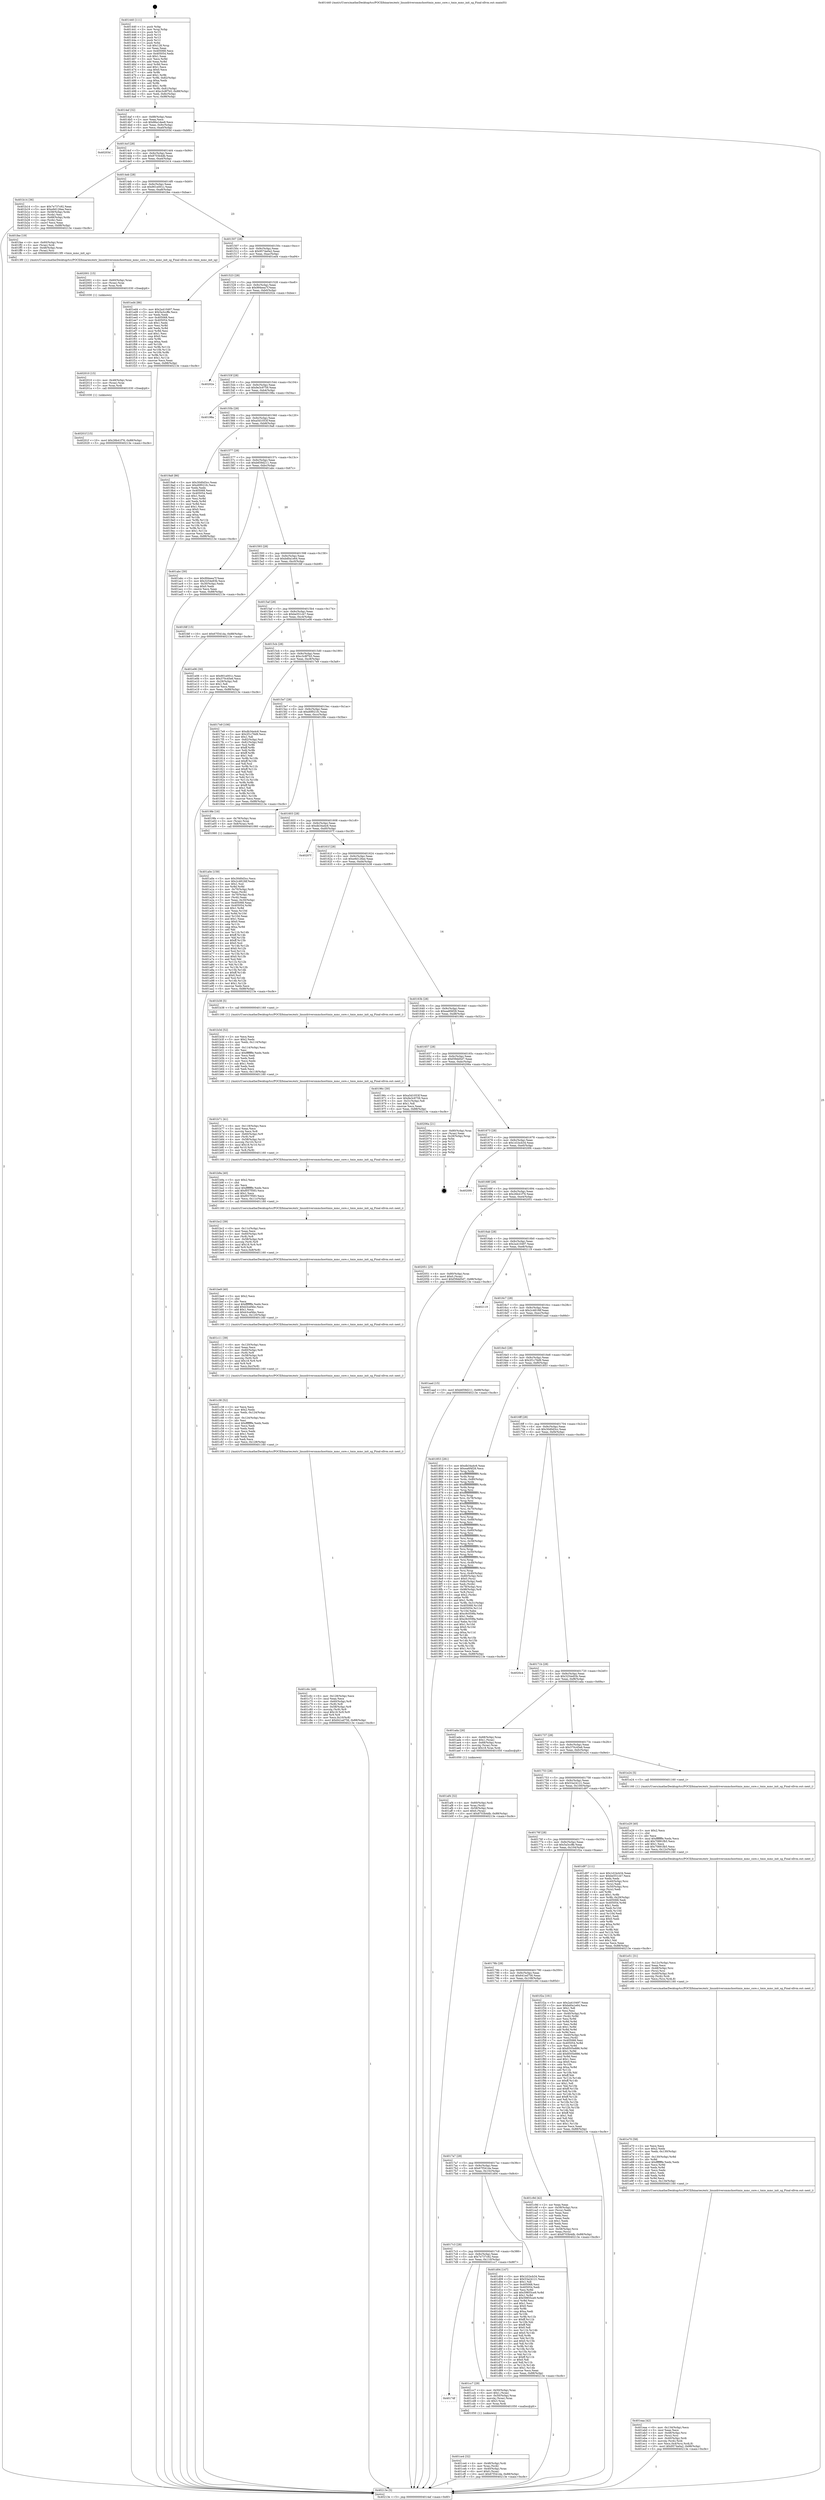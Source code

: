 digraph "0x401440" {
  label = "0x401440 (/mnt/c/Users/mathe/Desktop/tcc/POCII/binaries/extr_linuxdriversmmchosttmio_mmc_core.c_tmio_mmc_init_sg_Final-ollvm.out::main(0))"
  labelloc = "t"
  node[shape=record]

  Entry [label="",width=0.3,height=0.3,shape=circle,fillcolor=black,style=filled]
  "0x4014af" [label="{
     0x4014af [32]\l
     | [instrs]\l
     &nbsp;&nbsp;0x4014af \<+6\>: mov -0x88(%rbp),%eax\l
     &nbsp;&nbsp;0x4014b5 \<+2\>: mov %eax,%ecx\l
     &nbsp;&nbsp;0x4014b7 \<+6\>: sub $0x86a1dee8,%ecx\l
     &nbsp;&nbsp;0x4014bd \<+6\>: mov %eax,-0x9c(%rbp)\l
     &nbsp;&nbsp;0x4014c3 \<+6\>: mov %ecx,-0xa0(%rbp)\l
     &nbsp;&nbsp;0x4014c9 \<+6\>: je 000000000040203d \<main+0xbfd\>\l
  }"]
  "0x40203d" [label="{
     0x40203d\l
  }", style=dashed]
  "0x4014cf" [label="{
     0x4014cf [28]\l
     | [instrs]\l
     &nbsp;&nbsp;0x4014cf \<+5\>: jmp 00000000004014d4 \<main+0x94\>\l
     &nbsp;&nbsp;0x4014d4 \<+6\>: mov -0x9c(%rbp),%eax\l
     &nbsp;&nbsp;0x4014da \<+5\>: sub $0x8703b4db,%eax\l
     &nbsp;&nbsp;0x4014df \<+6\>: mov %eax,-0xa4(%rbp)\l
     &nbsp;&nbsp;0x4014e5 \<+6\>: je 0000000000401b14 \<main+0x6d4\>\l
  }"]
  Exit [label="",width=0.3,height=0.3,shape=circle,fillcolor=black,style=filled,peripheries=2]
  "0x401b14" [label="{
     0x401b14 [36]\l
     | [instrs]\l
     &nbsp;&nbsp;0x401b14 \<+5\>: mov $0x7e737c92,%eax\l
     &nbsp;&nbsp;0x401b19 \<+5\>: mov $0xe9d126ee,%ecx\l
     &nbsp;&nbsp;0x401b1e \<+4\>: mov -0x58(%rbp),%rdx\l
     &nbsp;&nbsp;0x401b22 \<+2\>: mov (%rdx),%esi\l
     &nbsp;&nbsp;0x401b24 \<+4\>: mov -0x68(%rbp),%rdx\l
     &nbsp;&nbsp;0x401b28 \<+2\>: cmp (%rdx),%esi\l
     &nbsp;&nbsp;0x401b2a \<+3\>: cmovl %ecx,%eax\l
     &nbsp;&nbsp;0x401b2d \<+6\>: mov %eax,-0x88(%rbp)\l
     &nbsp;&nbsp;0x401b33 \<+5\>: jmp 000000000040213e \<main+0xcfe\>\l
  }"]
  "0x4014eb" [label="{
     0x4014eb [28]\l
     | [instrs]\l
     &nbsp;&nbsp;0x4014eb \<+5\>: jmp 00000000004014f0 \<main+0xb0\>\l
     &nbsp;&nbsp;0x4014f0 \<+6\>: mov -0x9c(%rbp),%eax\l
     &nbsp;&nbsp;0x4014f6 \<+5\>: sub $0x901e001c,%eax\l
     &nbsp;&nbsp;0x4014fb \<+6\>: mov %eax,-0xa8(%rbp)\l
     &nbsp;&nbsp;0x401501 \<+6\>: je 0000000000401fee \<main+0xbae\>\l
  }"]
  "0x40201f" [label="{
     0x40201f [15]\l
     | [instrs]\l
     &nbsp;&nbsp;0x40201f \<+10\>: movl $0x26b41f76,-0x88(%rbp)\l
     &nbsp;&nbsp;0x402029 \<+5\>: jmp 000000000040213e \<main+0xcfe\>\l
  }"]
  "0x401fee" [label="{
     0x401fee [19]\l
     | [instrs]\l
     &nbsp;&nbsp;0x401fee \<+4\>: mov -0x60(%rbp),%rax\l
     &nbsp;&nbsp;0x401ff2 \<+3\>: mov (%rax),%rdi\l
     &nbsp;&nbsp;0x401ff5 \<+4\>: mov -0x48(%rbp),%rax\l
     &nbsp;&nbsp;0x401ff9 \<+3\>: mov (%rax),%rsi\l
     &nbsp;&nbsp;0x401ffc \<+5\>: call 00000000004013f0 \<tmio_mmc_init_sg\>\l
     | [calls]\l
     &nbsp;&nbsp;0x4013f0 \{1\} (/mnt/c/Users/mathe/Desktop/tcc/POCII/binaries/extr_linuxdriversmmchosttmio_mmc_core.c_tmio_mmc_init_sg_Final-ollvm.out::tmio_mmc_init_sg)\l
  }"]
  "0x401507" [label="{
     0x401507 [28]\l
     | [instrs]\l
     &nbsp;&nbsp;0x401507 \<+5\>: jmp 000000000040150c \<main+0xcc\>\l
     &nbsp;&nbsp;0x40150c \<+6\>: mov -0x9c(%rbp),%eax\l
     &nbsp;&nbsp;0x401512 \<+5\>: sub $0x9574a0a2,%eax\l
     &nbsp;&nbsp;0x401517 \<+6\>: mov %eax,-0xac(%rbp)\l
     &nbsp;&nbsp;0x40151d \<+6\>: je 0000000000401ed4 \<main+0xa94\>\l
  }"]
  "0x402010" [label="{
     0x402010 [15]\l
     | [instrs]\l
     &nbsp;&nbsp;0x402010 \<+4\>: mov -0x48(%rbp),%rax\l
     &nbsp;&nbsp;0x402014 \<+3\>: mov (%rax),%rax\l
     &nbsp;&nbsp;0x402017 \<+3\>: mov %rax,%rdi\l
     &nbsp;&nbsp;0x40201a \<+5\>: call 0000000000401030 \<free@plt\>\l
     | [calls]\l
     &nbsp;&nbsp;0x401030 \{1\} (unknown)\l
  }"]
  "0x401ed4" [label="{
     0x401ed4 [86]\l
     | [instrs]\l
     &nbsp;&nbsp;0x401ed4 \<+5\>: mov $0x2a410497,%eax\l
     &nbsp;&nbsp;0x401ed9 \<+5\>: mov $0x5a3ccffe,%ecx\l
     &nbsp;&nbsp;0x401ede \<+2\>: xor %edx,%edx\l
     &nbsp;&nbsp;0x401ee0 \<+7\>: mov 0x405068,%esi\l
     &nbsp;&nbsp;0x401ee7 \<+7\>: mov 0x405054,%edi\l
     &nbsp;&nbsp;0x401eee \<+3\>: sub $0x1,%edx\l
     &nbsp;&nbsp;0x401ef1 \<+3\>: mov %esi,%r8d\l
     &nbsp;&nbsp;0x401ef4 \<+3\>: add %edx,%r8d\l
     &nbsp;&nbsp;0x401ef7 \<+4\>: imul %r8d,%esi\l
     &nbsp;&nbsp;0x401efb \<+3\>: and $0x1,%esi\l
     &nbsp;&nbsp;0x401efe \<+3\>: cmp $0x0,%esi\l
     &nbsp;&nbsp;0x401f01 \<+4\>: sete %r9b\l
     &nbsp;&nbsp;0x401f05 \<+3\>: cmp $0xa,%edi\l
     &nbsp;&nbsp;0x401f08 \<+4\>: setl %r10b\l
     &nbsp;&nbsp;0x401f0c \<+3\>: mov %r9b,%r11b\l
     &nbsp;&nbsp;0x401f0f \<+3\>: and %r10b,%r11b\l
     &nbsp;&nbsp;0x401f12 \<+3\>: xor %r10b,%r9b\l
     &nbsp;&nbsp;0x401f15 \<+3\>: or %r9b,%r11b\l
     &nbsp;&nbsp;0x401f18 \<+4\>: test $0x1,%r11b\l
     &nbsp;&nbsp;0x401f1c \<+3\>: cmovne %ecx,%eax\l
     &nbsp;&nbsp;0x401f1f \<+6\>: mov %eax,-0x88(%rbp)\l
     &nbsp;&nbsp;0x401f25 \<+5\>: jmp 000000000040213e \<main+0xcfe\>\l
  }"]
  "0x401523" [label="{
     0x401523 [28]\l
     | [instrs]\l
     &nbsp;&nbsp;0x401523 \<+5\>: jmp 0000000000401528 \<main+0xe8\>\l
     &nbsp;&nbsp;0x401528 \<+6\>: mov -0x9c(%rbp),%eax\l
     &nbsp;&nbsp;0x40152e \<+5\>: sub $0x994eea7f,%eax\l
     &nbsp;&nbsp;0x401533 \<+6\>: mov %eax,-0xb0(%rbp)\l
     &nbsp;&nbsp;0x401539 \<+6\>: je 000000000040202e \<main+0xbee\>\l
  }"]
  "0x402001" [label="{
     0x402001 [15]\l
     | [instrs]\l
     &nbsp;&nbsp;0x402001 \<+4\>: mov -0x60(%rbp),%rax\l
     &nbsp;&nbsp;0x402005 \<+3\>: mov (%rax),%rax\l
     &nbsp;&nbsp;0x402008 \<+3\>: mov %rax,%rdi\l
     &nbsp;&nbsp;0x40200b \<+5\>: call 0000000000401030 \<free@plt\>\l
     | [calls]\l
     &nbsp;&nbsp;0x401030 \{1\} (unknown)\l
  }"]
  "0x40202e" [label="{
     0x40202e\l
  }", style=dashed]
  "0x40153f" [label="{
     0x40153f [28]\l
     | [instrs]\l
     &nbsp;&nbsp;0x40153f \<+5\>: jmp 0000000000401544 \<main+0x104\>\l
     &nbsp;&nbsp;0x401544 \<+6\>: mov -0x9c(%rbp),%eax\l
     &nbsp;&nbsp;0x40154a \<+5\>: sub $0x9e3c9759,%eax\l
     &nbsp;&nbsp;0x40154f \<+6\>: mov %eax,-0xb4(%rbp)\l
     &nbsp;&nbsp;0x401555 \<+6\>: je 000000000040198a \<main+0x54a\>\l
  }"]
  "0x401eaa" [label="{
     0x401eaa [42]\l
     | [instrs]\l
     &nbsp;&nbsp;0x401eaa \<+6\>: mov -0x134(%rbp),%ecx\l
     &nbsp;&nbsp;0x401eb0 \<+3\>: imul %eax,%ecx\l
     &nbsp;&nbsp;0x401eb3 \<+4\>: mov -0x48(%rbp),%rsi\l
     &nbsp;&nbsp;0x401eb7 \<+3\>: mov (%rsi),%rsi\l
     &nbsp;&nbsp;0x401eba \<+4\>: mov -0x40(%rbp),%rdi\l
     &nbsp;&nbsp;0x401ebe \<+3\>: movslq (%rdi),%rdi\l
     &nbsp;&nbsp;0x401ec1 \<+4\>: mov %ecx,0x4(%rsi,%rdi,8)\l
     &nbsp;&nbsp;0x401ec5 \<+10\>: movl $0x9574a0a2,-0x88(%rbp)\l
     &nbsp;&nbsp;0x401ecf \<+5\>: jmp 000000000040213e \<main+0xcfe\>\l
  }"]
  "0x40198a" [label="{
     0x40198a\l
  }", style=dashed]
  "0x40155b" [label="{
     0x40155b [28]\l
     | [instrs]\l
     &nbsp;&nbsp;0x40155b \<+5\>: jmp 0000000000401560 \<main+0x120\>\l
     &nbsp;&nbsp;0x401560 \<+6\>: mov -0x9c(%rbp),%eax\l
     &nbsp;&nbsp;0x401566 \<+5\>: sub $0xa5d1053f,%eax\l
     &nbsp;&nbsp;0x40156b \<+6\>: mov %eax,-0xb8(%rbp)\l
     &nbsp;&nbsp;0x401571 \<+6\>: je 00000000004019a8 \<main+0x568\>\l
  }"]
  "0x401e70" [label="{
     0x401e70 [58]\l
     | [instrs]\l
     &nbsp;&nbsp;0x401e70 \<+2\>: xor %ecx,%ecx\l
     &nbsp;&nbsp;0x401e72 \<+5\>: mov $0x2,%edx\l
     &nbsp;&nbsp;0x401e77 \<+6\>: mov %edx,-0x130(%rbp)\l
     &nbsp;&nbsp;0x401e7d \<+1\>: cltd\l
     &nbsp;&nbsp;0x401e7e \<+7\>: mov -0x130(%rbp),%r8d\l
     &nbsp;&nbsp;0x401e85 \<+3\>: idiv %r8d\l
     &nbsp;&nbsp;0x401e88 \<+6\>: imul $0xfffffffe,%edx,%edx\l
     &nbsp;&nbsp;0x401e8e \<+3\>: mov %ecx,%r9d\l
     &nbsp;&nbsp;0x401e91 \<+3\>: sub %edx,%r9d\l
     &nbsp;&nbsp;0x401e94 \<+2\>: mov %ecx,%edx\l
     &nbsp;&nbsp;0x401e96 \<+3\>: sub $0x1,%edx\l
     &nbsp;&nbsp;0x401e99 \<+3\>: add %edx,%r9d\l
     &nbsp;&nbsp;0x401e9c \<+3\>: sub %r9d,%ecx\l
     &nbsp;&nbsp;0x401e9f \<+6\>: mov %ecx,-0x134(%rbp)\l
     &nbsp;&nbsp;0x401ea5 \<+5\>: call 0000000000401160 \<next_i\>\l
     | [calls]\l
     &nbsp;&nbsp;0x401160 \{1\} (/mnt/c/Users/mathe/Desktop/tcc/POCII/binaries/extr_linuxdriversmmchosttmio_mmc_core.c_tmio_mmc_init_sg_Final-ollvm.out::next_i)\l
  }"]
  "0x4019a8" [label="{
     0x4019a8 [86]\l
     | [instrs]\l
     &nbsp;&nbsp;0x4019a8 \<+5\>: mov $0x30d0d3cc,%eax\l
     &nbsp;&nbsp;0x4019ad \<+5\>: mov $0xd0f021fc,%ecx\l
     &nbsp;&nbsp;0x4019b2 \<+2\>: xor %edx,%edx\l
     &nbsp;&nbsp;0x4019b4 \<+7\>: mov 0x405068,%esi\l
     &nbsp;&nbsp;0x4019bb \<+7\>: mov 0x405054,%edi\l
     &nbsp;&nbsp;0x4019c2 \<+3\>: sub $0x1,%edx\l
     &nbsp;&nbsp;0x4019c5 \<+3\>: mov %esi,%r8d\l
     &nbsp;&nbsp;0x4019c8 \<+3\>: add %edx,%r8d\l
     &nbsp;&nbsp;0x4019cb \<+4\>: imul %r8d,%esi\l
     &nbsp;&nbsp;0x4019cf \<+3\>: and $0x1,%esi\l
     &nbsp;&nbsp;0x4019d2 \<+3\>: cmp $0x0,%esi\l
     &nbsp;&nbsp;0x4019d5 \<+4\>: sete %r9b\l
     &nbsp;&nbsp;0x4019d9 \<+3\>: cmp $0xa,%edi\l
     &nbsp;&nbsp;0x4019dc \<+4\>: setl %r10b\l
     &nbsp;&nbsp;0x4019e0 \<+3\>: mov %r9b,%r11b\l
     &nbsp;&nbsp;0x4019e3 \<+3\>: and %r10b,%r11b\l
     &nbsp;&nbsp;0x4019e6 \<+3\>: xor %r10b,%r9b\l
     &nbsp;&nbsp;0x4019e9 \<+3\>: or %r9b,%r11b\l
     &nbsp;&nbsp;0x4019ec \<+4\>: test $0x1,%r11b\l
     &nbsp;&nbsp;0x4019f0 \<+3\>: cmovne %ecx,%eax\l
     &nbsp;&nbsp;0x4019f3 \<+6\>: mov %eax,-0x88(%rbp)\l
     &nbsp;&nbsp;0x4019f9 \<+5\>: jmp 000000000040213e \<main+0xcfe\>\l
  }"]
  "0x401577" [label="{
     0x401577 [28]\l
     | [instrs]\l
     &nbsp;&nbsp;0x401577 \<+5\>: jmp 000000000040157c \<main+0x13c\>\l
     &nbsp;&nbsp;0x40157c \<+6\>: mov -0x9c(%rbp),%eax\l
     &nbsp;&nbsp;0x401582 \<+5\>: sub $0xb659d211,%eax\l
     &nbsp;&nbsp;0x401587 \<+6\>: mov %eax,-0xbc(%rbp)\l
     &nbsp;&nbsp;0x40158d \<+6\>: je 0000000000401abc \<main+0x67c\>\l
  }"]
  "0x401e51" [label="{
     0x401e51 [31]\l
     | [instrs]\l
     &nbsp;&nbsp;0x401e51 \<+6\>: mov -0x12c(%rbp),%ecx\l
     &nbsp;&nbsp;0x401e57 \<+3\>: imul %eax,%ecx\l
     &nbsp;&nbsp;0x401e5a \<+4\>: mov -0x48(%rbp),%rsi\l
     &nbsp;&nbsp;0x401e5e \<+3\>: mov (%rsi),%rsi\l
     &nbsp;&nbsp;0x401e61 \<+4\>: mov -0x40(%rbp),%rdi\l
     &nbsp;&nbsp;0x401e65 \<+3\>: movslq (%rdi),%rdi\l
     &nbsp;&nbsp;0x401e68 \<+3\>: mov %ecx,(%rsi,%rdi,8)\l
     &nbsp;&nbsp;0x401e6b \<+5\>: call 0000000000401160 \<next_i\>\l
     | [calls]\l
     &nbsp;&nbsp;0x401160 \{1\} (/mnt/c/Users/mathe/Desktop/tcc/POCII/binaries/extr_linuxdriversmmchosttmio_mmc_core.c_tmio_mmc_init_sg_Final-ollvm.out::next_i)\l
  }"]
  "0x401abc" [label="{
     0x401abc [30]\l
     | [instrs]\l
     &nbsp;&nbsp;0x401abc \<+5\>: mov $0x994eea7f,%eax\l
     &nbsp;&nbsp;0x401ac1 \<+5\>: mov $0x3254e93b,%ecx\l
     &nbsp;&nbsp;0x401ac6 \<+3\>: mov -0x30(%rbp),%edx\l
     &nbsp;&nbsp;0x401ac9 \<+3\>: cmp $0x0,%edx\l
     &nbsp;&nbsp;0x401acc \<+3\>: cmove %ecx,%eax\l
     &nbsp;&nbsp;0x401acf \<+6\>: mov %eax,-0x88(%rbp)\l
     &nbsp;&nbsp;0x401ad5 \<+5\>: jmp 000000000040213e \<main+0xcfe\>\l
  }"]
  "0x401593" [label="{
     0x401593 [28]\l
     | [instrs]\l
     &nbsp;&nbsp;0x401593 \<+5\>: jmp 0000000000401598 \<main+0x158\>\l
     &nbsp;&nbsp;0x401598 \<+6\>: mov -0x9c(%rbp),%eax\l
     &nbsp;&nbsp;0x40159e \<+5\>: sub $0xbd0a1e64,%eax\l
     &nbsp;&nbsp;0x4015a3 \<+6\>: mov %eax,-0xc0(%rbp)\l
     &nbsp;&nbsp;0x4015a9 \<+6\>: je 0000000000401fdf \<main+0xb9f\>\l
  }"]
  "0x401e29" [label="{
     0x401e29 [40]\l
     | [instrs]\l
     &nbsp;&nbsp;0x401e29 \<+5\>: mov $0x2,%ecx\l
     &nbsp;&nbsp;0x401e2e \<+1\>: cltd\l
     &nbsp;&nbsp;0x401e2f \<+2\>: idiv %ecx\l
     &nbsp;&nbsp;0x401e31 \<+6\>: imul $0xfffffffe,%edx,%ecx\l
     &nbsp;&nbsp;0x401e37 \<+6\>: add $0x70891fb5,%ecx\l
     &nbsp;&nbsp;0x401e3d \<+3\>: add $0x1,%ecx\l
     &nbsp;&nbsp;0x401e40 \<+6\>: sub $0x70891fb5,%ecx\l
     &nbsp;&nbsp;0x401e46 \<+6\>: mov %ecx,-0x12c(%rbp)\l
     &nbsp;&nbsp;0x401e4c \<+5\>: call 0000000000401160 \<next_i\>\l
     | [calls]\l
     &nbsp;&nbsp;0x401160 \{1\} (/mnt/c/Users/mathe/Desktop/tcc/POCII/binaries/extr_linuxdriversmmchosttmio_mmc_core.c_tmio_mmc_init_sg_Final-ollvm.out::next_i)\l
  }"]
  "0x401fdf" [label="{
     0x401fdf [15]\l
     | [instrs]\l
     &nbsp;&nbsp;0x401fdf \<+10\>: movl $0x67f341da,-0x88(%rbp)\l
     &nbsp;&nbsp;0x401fe9 \<+5\>: jmp 000000000040213e \<main+0xcfe\>\l
  }"]
  "0x4015af" [label="{
     0x4015af [28]\l
     | [instrs]\l
     &nbsp;&nbsp;0x4015af \<+5\>: jmp 00000000004015b4 \<main+0x174\>\l
     &nbsp;&nbsp;0x4015b4 \<+6\>: mov -0x9c(%rbp),%eax\l
     &nbsp;&nbsp;0x4015ba \<+5\>: sub $0xbe551cb7,%eax\l
     &nbsp;&nbsp;0x4015bf \<+6\>: mov %eax,-0xc4(%rbp)\l
     &nbsp;&nbsp;0x4015c5 \<+6\>: je 0000000000401e06 \<main+0x9c6\>\l
  }"]
  "0x401ce4" [label="{
     0x401ce4 [32]\l
     | [instrs]\l
     &nbsp;&nbsp;0x401ce4 \<+4\>: mov -0x48(%rbp),%rdi\l
     &nbsp;&nbsp;0x401ce8 \<+3\>: mov %rax,(%rdi)\l
     &nbsp;&nbsp;0x401ceb \<+4\>: mov -0x40(%rbp),%rax\l
     &nbsp;&nbsp;0x401cef \<+6\>: movl $0x0,(%rax)\l
     &nbsp;&nbsp;0x401cf5 \<+10\>: movl $0x67f341da,-0x88(%rbp)\l
     &nbsp;&nbsp;0x401cff \<+5\>: jmp 000000000040213e \<main+0xcfe\>\l
  }"]
  "0x401e06" [label="{
     0x401e06 [30]\l
     | [instrs]\l
     &nbsp;&nbsp;0x401e06 \<+5\>: mov $0x901e001c,%eax\l
     &nbsp;&nbsp;0x401e0b \<+5\>: mov $0x370c45e6,%ecx\l
     &nbsp;&nbsp;0x401e10 \<+3\>: mov -0x29(%rbp),%dl\l
     &nbsp;&nbsp;0x401e13 \<+3\>: test $0x1,%dl\l
     &nbsp;&nbsp;0x401e16 \<+3\>: cmovne %ecx,%eax\l
     &nbsp;&nbsp;0x401e19 \<+6\>: mov %eax,-0x88(%rbp)\l
     &nbsp;&nbsp;0x401e1f \<+5\>: jmp 000000000040213e \<main+0xcfe\>\l
  }"]
  "0x4015cb" [label="{
     0x4015cb [28]\l
     | [instrs]\l
     &nbsp;&nbsp;0x4015cb \<+5\>: jmp 00000000004015d0 \<main+0x190\>\l
     &nbsp;&nbsp;0x4015d0 \<+6\>: mov -0x9c(%rbp),%eax\l
     &nbsp;&nbsp;0x4015d6 \<+5\>: sub $0xc3c8f7b5,%eax\l
     &nbsp;&nbsp;0x4015db \<+6\>: mov %eax,-0xc8(%rbp)\l
     &nbsp;&nbsp;0x4015e1 \<+6\>: je 00000000004017e9 \<main+0x3a9\>\l
  }"]
  "0x4017df" [label="{
     0x4017df\l
  }", style=dashed]
  "0x4017e9" [label="{
     0x4017e9 [106]\l
     | [instrs]\l
     &nbsp;&nbsp;0x4017e9 \<+5\>: mov $0xdb34a4c6,%eax\l
     &nbsp;&nbsp;0x4017ee \<+5\>: mov $0x2f1c76d9,%ecx\l
     &nbsp;&nbsp;0x4017f3 \<+2\>: mov $0x1,%dl\l
     &nbsp;&nbsp;0x4017f5 \<+7\>: mov -0x82(%rbp),%sil\l
     &nbsp;&nbsp;0x4017fc \<+7\>: mov -0x81(%rbp),%dil\l
     &nbsp;&nbsp;0x401803 \<+3\>: mov %sil,%r8b\l
     &nbsp;&nbsp;0x401806 \<+4\>: xor $0xff,%r8b\l
     &nbsp;&nbsp;0x40180a \<+3\>: mov %dil,%r9b\l
     &nbsp;&nbsp;0x40180d \<+4\>: xor $0xff,%r9b\l
     &nbsp;&nbsp;0x401811 \<+3\>: xor $0x1,%dl\l
     &nbsp;&nbsp;0x401814 \<+3\>: mov %r8b,%r10b\l
     &nbsp;&nbsp;0x401817 \<+4\>: and $0xff,%r10b\l
     &nbsp;&nbsp;0x40181b \<+3\>: and %dl,%sil\l
     &nbsp;&nbsp;0x40181e \<+3\>: mov %r9b,%r11b\l
     &nbsp;&nbsp;0x401821 \<+4\>: and $0xff,%r11b\l
     &nbsp;&nbsp;0x401825 \<+3\>: and %dl,%dil\l
     &nbsp;&nbsp;0x401828 \<+3\>: or %sil,%r10b\l
     &nbsp;&nbsp;0x40182b \<+3\>: or %dil,%r11b\l
     &nbsp;&nbsp;0x40182e \<+3\>: xor %r11b,%r10b\l
     &nbsp;&nbsp;0x401831 \<+3\>: or %r9b,%r8b\l
     &nbsp;&nbsp;0x401834 \<+4\>: xor $0xff,%r8b\l
     &nbsp;&nbsp;0x401838 \<+3\>: or $0x1,%dl\l
     &nbsp;&nbsp;0x40183b \<+3\>: and %dl,%r8b\l
     &nbsp;&nbsp;0x40183e \<+3\>: or %r8b,%r10b\l
     &nbsp;&nbsp;0x401841 \<+4\>: test $0x1,%r10b\l
     &nbsp;&nbsp;0x401845 \<+3\>: cmovne %ecx,%eax\l
     &nbsp;&nbsp;0x401848 \<+6\>: mov %eax,-0x88(%rbp)\l
     &nbsp;&nbsp;0x40184e \<+5\>: jmp 000000000040213e \<main+0xcfe\>\l
  }"]
  "0x4015e7" [label="{
     0x4015e7 [28]\l
     | [instrs]\l
     &nbsp;&nbsp;0x4015e7 \<+5\>: jmp 00000000004015ec \<main+0x1ac\>\l
     &nbsp;&nbsp;0x4015ec \<+6\>: mov -0x9c(%rbp),%eax\l
     &nbsp;&nbsp;0x4015f2 \<+5\>: sub $0xd0f021fc,%eax\l
     &nbsp;&nbsp;0x4015f7 \<+6\>: mov %eax,-0xcc(%rbp)\l
     &nbsp;&nbsp;0x4015fd \<+6\>: je 00000000004019fe \<main+0x5be\>\l
  }"]
  "0x40213e" [label="{
     0x40213e [5]\l
     | [instrs]\l
     &nbsp;&nbsp;0x40213e \<+5\>: jmp 00000000004014af \<main+0x6f\>\l
  }"]
  "0x401440" [label="{
     0x401440 [111]\l
     | [instrs]\l
     &nbsp;&nbsp;0x401440 \<+1\>: push %rbp\l
     &nbsp;&nbsp;0x401441 \<+3\>: mov %rsp,%rbp\l
     &nbsp;&nbsp;0x401444 \<+2\>: push %r15\l
     &nbsp;&nbsp;0x401446 \<+2\>: push %r14\l
     &nbsp;&nbsp;0x401448 \<+2\>: push %r13\l
     &nbsp;&nbsp;0x40144a \<+2\>: push %r12\l
     &nbsp;&nbsp;0x40144c \<+1\>: push %rbx\l
     &nbsp;&nbsp;0x40144d \<+7\>: sub $0x128,%rsp\l
     &nbsp;&nbsp;0x401454 \<+2\>: xor %eax,%eax\l
     &nbsp;&nbsp;0x401456 \<+7\>: mov 0x405068,%ecx\l
     &nbsp;&nbsp;0x40145d \<+7\>: mov 0x405054,%edx\l
     &nbsp;&nbsp;0x401464 \<+3\>: sub $0x1,%eax\l
     &nbsp;&nbsp;0x401467 \<+3\>: mov %ecx,%r8d\l
     &nbsp;&nbsp;0x40146a \<+3\>: add %eax,%r8d\l
     &nbsp;&nbsp;0x40146d \<+4\>: imul %r8d,%ecx\l
     &nbsp;&nbsp;0x401471 \<+3\>: and $0x1,%ecx\l
     &nbsp;&nbsp;0x401474 \<+3\>: cmp $0x0,%ecx\l
     &nbsp;&nbsp;0x401477 \<+4\>: sete %r9b\l
     &nbsp;&nbsp;0x40147b \<+4\>: and $0x1,%r9b\l
     &nbsp;&nbsp;0x40147f \<+7\>: mov %r9b,-0x82(%rbp)\l
     &nbsp;&nbsp;0x401486 \<+3\>: cmp $0xa,%edx\l
     &nbsp;&nbsp;0x401489 \<+4\>: setl %r9b\l
     &nbsp;&nbsp;0x40148d \<+4\>: and $0x1,%r9b\l
     &nbsp;&nbsp;0x401491 \<+7\>: mov %r9b,-0x81(%rbp)\l
     &nbsp;&nbsp;0x401498 \<+10\>: movl $0xc3c8f7b5,-0x88(%rbp)\l
     &nbsp;&nbsp;0x4014a2 \<+6\>: mov %edi,-0x8c(%rbp)\l
     &nbsp;&nbsp;0x4014a8 \<+7\>: mov %rsi,-0x98(%rbp)\l
  }"]
  "0x401cc7" [label="{
     0x401cc7 [29]\l
     | [instrs]\l
     &nbsp;&nbsp;0x401cc7 \<+4\>: mov -0x50(%rbp),%rax\l
     &nbsp;&nbsp;0x401ccb \<+6\>: movl $0x1,(%rax)\l
     &nbsp;&nbsp;0x401cd1 \<+4\>: mov -0x50(%rbp),%rax\l
     &nbsp;&nbsp;0x401cd5 \<+3\>: movslq (%rax),%rax\l
     &nbsp;&nbsp;0x401cd8 \<+4\>: shl $0x3,%rax\l
     &nbsp;&nbsp;0x401cdc \<+3\>: mov %rax,%rdi\l
     &nbsp;&nbsp;0x401cdf \<+5\>: call 0000000000401050 \<malloc@plt\>\l
     | [calls]\l
     &nbsp;&nbsp;0x401050 \{1\} (unknown)\l
  }"]
  "0x4019fe" [label="{
     0x4019fe [16]\l
     | [instrs]\l
     &nbsp;&nbsp;0x4019fe \<+4\>: mov -0x78(%rbp),%rax\l
     &nbsp;&nbsp;0x401a02 \<+3\>: mov (%rax),%rax\l
     &nbsp;&nbsp;0x401a05 \<+4\>: mov 0x8(%rax),%rdi\l
     &nbsp;&nbsp;0x401a09 \<+5\>: call 0000000000401060 \<atoi@plt\>\l
     | [calls]\l
     &nbsp;&nbsp;0x401060 \{1\} (unknown)\l
  }"]
  "0x401603" [label="{
     0x401603 [28]\l
     | [instrs]\l
     &nbsp;&nbsp;0x401603 \<+5\>: jmp 0000000000401608 \<main+0x1c8\>\l
     &nbsp;&nbsp;0x401608 \<+6\>: mov -0x9c(%rbp),%eax\l
     &nbsp;&nbsp;0x40160e \<+5\>: sub $0xdb34a4c6,%eax\l
     &nbsp;&nbsp;0x401613 \<+6\>: mov %eax,-0xd0(%rbp)\l
     &nbsp;&nbsp;0x401619 \<+6\>: je 000000000040207f \<main+0xc3f\>\l
  }"]
  "0x4017c3" [label="{
     0x4017c3 [28]\l
     | [instrs]\l
     &nbsp;&nbsp;0x4017c3 \<+5\>: jmp 00000000004017c8 \<main+0x388\>\l
     &nbsp;&nbsp;0x4017c8 \<+6\>: mov -0x9c(%rbp),%eax\l
     &nbsp;&nbsp;0x4017ce \<+5\>: sub $0x7e737c92,%eax\l
     &nbsp;&nbsp;0x4017d3 \<+6\>: mov %eax,-0x110(%rbp)\l
     &nbsp;&nbsp;0x4017d9 \<+6\>: je 0000000000401cc7 \<main+0x887\>\l
  }"]
  "0x40207f" [label="{
     0x40207f\l
  }", style=dashed]
  "0x40161f" [label="{
     0x40161f [28]\l
     | [instrs]\l
     &nbsp;&nbsp;0x40161f \<+5\>: jmp 0000000000401624 \<main+0x1e4\>\l
     &nbsp;&nbsp;0x401624 \<+6\>: mov -0x9c(%rbp),%eax\l
     &nbsp;&nbsp;0x40162a \<+5\>: sub $0xe9d126ee,%eax\l
     &nbsp;&nbsp;0x40162f \<+6\>: mov %eax,-0xd4(%rbp)\l
     &nbsp;&nbsp;0x401635 \<+6\>: je 0000000000401b38 \<main+0x6f8\>\l
  }"]
  "0x401d04" [label="{
     0x401d04 [147]\l
     | [instrs]\l
     &nbsp;&nbsp;0x401d04 \<+5\>: mov $0x1d1bcb34,%eax\l
     &nbsp;&nbsp;0x401d09 \<+5\>: mov $0x53a24121,%ecx\l
     &nbsp;&nbsp;0x401d0e \<+2\>: mov $0x1,%dl\l
     &nbsp;&nbsp;0x401d10 \<+7\>: mov 0x405068,%esi\l
     &nbsp;&nbsp;0x401d17 \<+7\>: mov 0x405054,%edi\l
     &nbsp;&nbsp;0x401d1e \<+3\>: mov %esi,%r8d\l
     &nbsp;&nbsp;0x401d21 \<+7\>: add $0x59855ce9,%r8d\l
     &nbsp;&nbsp;0x401d28 \<+4\>: sub $0x1,%r8d\l
     &nbsp;&nbsp;0x401d2c \<+7\>: sub $0x59855ce9,%r8d\l
     &nbsp;&nbsp;0x401d33 \<+4\>: imul %r8d,%esi\l
     &nbsp;&nbsp;0x401d37 \<+3\>: and $0x1,%esi\l
     &nbsp;&nbsp;0x401d3a \<+3\>: cmp $0x0,%esi\l
     &nbsp;&nbsp;0x401d3d \<+4\>: sete %r9b\l
     &nbsp;&nbsp;0x401d41 \<+3\>: cmp $0xa,%edi\l
     &nbsp;&nbsp;0x401d44 \<+4\>: setl %r10b\l
     &nbsp;&nbsp;0x401d48 \<+3\>: mov %r9b,%r11b\l
     &nbsp;&nbsp;0x401d4b \<+4\>: xor $0xff,%r11b\l
     &nbsp;&nbsp;0x401d4f \<+3\>: mov %r10b,%bl\l
     &nbsp;&nbsp;0x401d52 \<+3\>: xor $0xff,%bl\l
     &nbsp;&nbsp;0x401d55 \<+3\>: xor $0x0,%dl\l
     &nbsp;&nbsp;0x401d58 \<+3\>: mov %r11b,%r14b\l
     &nbsp;&nbsp;0x401d5b \<+4\>: and $0x0,%r14b\l
     &nbsp;&nbsp;0x401d5f \<+3\>: and %dl,%r9b\l
     &nbsp;&nbsp;0x401d62 \<+3\>: mov %bl,%r15b\l
     &nbsp;&nbsp;0x401d65 \<+4\>: and $0x0,%r15b\l
     &nbsp;&nbsp;0x401d69 \<+3\>: and %dl,%r10b\l
     &nbsp;&nbsp;0x401d6c \<+3\>: or %r9b,%r14b\l
     &nbsp;&nbsp;0x401d6f \<+3\>: or %r10b,%r15b\l
     &nbsp;&nbsp;0x401d72 \<+3\>: xor %r15b,%r14b\l
     &nbsp;&nbsp;0x401d75 \<+3\>: or %bl,%r11b\l
     &nbsp;&nbsp;0x401d78 \<+4\>: xor $0xff,%r11b\l
     &nbsp;&nbsp;0x401d7c \<+3\>: or $0x0,%dl\l
     &nbsp;&nbsp;0x401d7f \<+3\>: and %dl,%r11b\l
     &nbsp;&nbsp;0x401d82 \<+3\>: or %r11b,%r14b\l
     &nbsp;&nbsp;0x401d85 \<+4\>: test $0x1,%r14b\l
     &nbsp;&nbsp;0x401d89 \<+3\>: cmovne %ecx,%eax\l
     &nbsp;&nbsp;0x401d8c \<+6\>: mov %eax,-0x88(%rbp)\l
     &nbsp;&nbsp;0x401d92 \<+5\>: jmp 000000000040213e \<main+0xcfe\>\l
  }"]
  "0x401b38" [label="{
     0x401b38 [5]\l
     | [instrs]\l
     &nbsp;&nbsp;0x401b38 \<+5\>: call 0000000000401160 \<next_i\>\l
     | [calls]\l
     &nbsp;&nbsp;0x401160 \{1\} (/mnt/c/Users/mathe/Desktop/tcc/POCII/binaries/extr_linuxdriversmmchosttmio_mmc_core.c_tmio_mmc_init_sg_Final-ollvm.out::next_i)\l
  }"]
  "0x40163b" [label="{
     0x40163b [28]\l
     | [instrs]\l
     &nbsp;&nbsp;0x40163b \<+5\>: jmp 0000000000401640 \<main+0x200\>\l
     &nbsp;&nbsp;0x401640 \<+6\>: mov -0x9c(%rbp),%eax\l
     &nbsp;&nbsp;0x401646 \<+5\>: sub $0xea6f4f28,%eax\l
     &nbsp;&nbsp;0x40164b \<+6\>: mov %eax,-0xd8(%rbp)\l
     &nbsp;&nbsp;0x401651 \<+6\>: je 000000000040196c \<main+0x52c\>\l
  }"]
  "0x4017a7" [label="{
     0x4017a7 [28]\l
     | [instrs]\l
     &nbsp;&nbsp;0x4017a7 \<+5\>: jmp 00000000004017ac \<main+0x36c\>\l
     &nbsp;&nbsp;0x4017ac \<+6\>: mov -0x9c(%rbp),%eax\l
     &nbsp;&nbsp;0x4017b2 \<+5\>: sub $0x67f341da,%eax\l
     &nbsp;&nbsp;0x4017b7 \<+6\>: mov %eax,-0x10c(%rbp)\l
     &nbsp;&nbsp;0x4017bd \<+6\>: je 0000000000401d04 \<main+0x8c4\>\l
  }"]
  "0x40196c" [label="{
     0x40196c [30]\l
     | [instrs]\l
     &nbsp;&nbsp;0x40196c \<+5\>: mov $0xa5d1053f,%eax\l
     &nbsp;&nbsp;0x401971 \<+5\>: mov $0x9e3c9759,%ecx\l
     &nbsp;&nbsp;0x401976 \<+3\>: mov -0x31(%rbp),%dl\l
     &nbsp;&nbsp;0x401979 \<+3\>: test $0x1,%dl\l
     &nbsp;&nbsp;0x40197c \<+3\>: cmovne %ecx,%eax\l
     &nbsp;&nbsp;0x40197f \<+6\>: mov %eax,-0x88(%rbp)\l
     &nbsp;&nbsp;0x401985 \<+5\>: jmp 000000000040213e \<main+0xcfe\>\l
  }"]
  "0x401657" [label="{
     0x401657 [28]\l
     | [instrs]\l
     &nbsp;&nbsp;0x401657 \<+5\>: jmp 000000000040165c \<main+0x21c\>\l
     &nbsp;&nbsp;0x40165c \<+6\>: mov -0x9c(%rbp),%eax\l
     &nbsp;&nbsp;0x401662 \<+5\>: sub $0xf39dd5d7,%eax\l
     &nbsp;&nbsp;0x401667 \<+6\>: mov %eax,-0xdc(%rbp)\l
     &nbsp;&nbsp;0x40166d \<+6\>: je 000000000040206a \<main+0xc2a\>\l
  }"]
  "0x401c9d" [label="{
     0x401c9d [42]\l
     | [instrs]\l
     &nbsp;&nbsp;0x401c9d \<+2\>: xor %eax,%eax\l
     &nbsp;&nbsp;0x401c9f \<+4\>: mov -0x58(%rbp),%rcx\l
     &nbsp;&nbsp;0x401ca3 \<+2\>: mov (%rcx),%edx\l
     &nbsp;&nbsp;0x401ca5 \<+2\>: mov %eax,%esi\l
     &nbsp;&nbsp;0x401ca7 \<+2\>: sub %edx,%esi\l
     &nbsp;&nbsp;0x401ca9 \<+2\>: mov %eax,%edx\l
     &nbsp;&nbsp;0x401cab \<+3\>: sub $0x1,%edx\l
     &nbsp;&nbsp;0x401cae \<+2\>: add %edx,%esi\l
     &nbsp;&nbsp;0x401cb0 \<+2\>: sub %esi,%eax\l
     &nbsp;&nbsp;0x401cb2 \<+4\>: mov -0x58(%rbp),%rcx\l
     &nbsp;&nbsp;0x401cb6 \<+2\>: mov %eax,(%rcx)\l
     &nbsp;&nbsp;0x401cb8 \<+10\>: movl $0x8703b4db,-0x88(%rbp)\l
     &nbsp;&nbsp;0x401cc2 \<+5\>: jmp 000000000040213e \<main+0xcfe\>\l
  }"]
  "0x40206a" [label="{
     0x40206a [21]\l
     | [instrs]\l
     &nbsp;&nbsp;0x40206a \<+4\>: mov -0x80(%rbp),%rax\l
     &nbsp;&nbsp;0x40206e \<+2\>: mov (%rax),%eax\l
     &nbsp;&nbsp;0x402070 \<+4\>: lea -0x28(%rbp),%rsp\l
     &nbsp;&nbsp;0x402074 \<+1\>: pop %rbx\l
     &nbsp;&nbsp;0x402075 \<+2\>: pop %r12\l
     &nbsp;&nbsp;0x402077 \<+2\>: pop %r13\l
     &nbsp;&nbsp;0x402079 \<+2\>: pop %r14\l
     &nbsp;&nbsp;0x40207b \<+2\>: pop %r15\l
     &nbsp;&nbsp;0x40207d \<+1\>: pop %rbp\l
     &nbsp;&nbsp;0x40207e \<+1\>: ret\l
  }"]
  "0x401673" [label="{
     0x401673 [28]\l
     | [instrs]\l
     &nbsp;&nbsp;0x401673 \<+5\>: jmp 0000000000401678 \<main+0x238\>\l
     &nbsp;&nbsp;0x401678 \<+6\>: mov -0x9c(%rbp),%eax\l
     &nbsp;&nbsp;0x40167e \<+5\>: sub $0x1d1bcb34,%eax\l
     &nbsp;&nbsp;0x401683 \<+6\>: mov %eax,-0xe0(%rbp)\l
     &nbsp;&nbsp;0x401689 \<+6\>: je 00000000004020f4 \<main+0xcb4\>\l
  }"]
  "0x40178b" [label="{
     0x40178b [28]\l
     | [instrs]\l
     &nbsp;&nbsp;0x40178b \<+5\>: jmp 0000000000401790 \<main+0x350\>\l
     &nbsp;&nbsp;0x401790 \<+6\>: mov -0x9c(%rbp),%eax\l
     &nbsp;&nbsp;0x401796 \<+5\>: sub $0x641ed756,%eax\l
     &nbsp;&nbsp;0x40179b \<+6\>: mov %eax,-0x108(%rbp)\l
     &nbsp;&nbsp;0x4017a1 \<+6\>: je 0000000000401c9d \<main+0x85d\>\l
  }"]
  "0x4020f4" [label="{
     0x4020f4\l
  }", style=dashed]
  "0x40168f" [label="{
     0x40168f [28]\l
     | [instrs]\l
     &nbsp;&nbsp;0x40168f \<+5\>: jmp 0000000000401694 \<main+0x254\>\l
     &nbsp;&nbsp;0x401694 \<+6\>: mov -0x9c(%rbp),%eax\l
     &nbsp;&nbsp;0x40169a \<+5\>: sub $0x26b41f76,%eax\l
     &nbsp;&nbsp;0x40169f \<+6\>: mov %eax,-0xe4(%rbp)\l
     &nbsp;&nbsp;0x4016a5 \<+6\>: je 0000000000402051 \<main+0xc11\>\l
  }"]
  "0x401f2a" [label="{
     0x401f2a [181]\l
     | [instrs]\l
     &nbsp;&nbsp;0x401f2a \<+5\>: mov $0x2a410497,%eax\l
     &nbsp;&nbsp;0x401f2f \<+5\>: mov $0xbd0a1e64,%ecx\l
     &nbsp;&nbsp;0x401f34 \<+2\>: mov $0x1,%dl\l
     &nbsp;&nbsp;0x401f36 \<+2\>: xor %esi,%esi\l
     &nbsp;&nbsp;0x401f38 \<+4\>: mov -0x40(%rbp),%rdi\l
     &nbsp;&nbsp;0x401f3c \<+3\>: mov (%rdi),%r8d\l
     &nbsp;&nbsp;0x401f3f \<+3\>: mov %esi,%r9d\l
     &nbsp;&nbsp;0x401f42 \<+3\>: sub %r8d,%r9d\l
     &nbsp;&nbsp;0x401f45 \<+3\>: mov %esi,%r8d\l
     &nbsp;&nbsp;0x401f48 \<+4\>: sub $0x1,%r8d\l
     &nbsp;&nbsp;0x401f4c \<+3\>: add %r8d,%r9d\l
     &nbsp;&nbsp;0x401f4f \<+3\>: sub %r9d,%esi\l
     &nbsp;&nbsp;0x401f52 \<+4\>: mov -0x40(%rbp),%rdi\l
     &nbsp;&nbsp;0x401f56 \<+2\>: mov %esi,(%rdi)\l
     &nbsp;&nbsp;0x401f58 \<+7\>: mov 0x405068,%esi\l
     &nbsp;&nbsp;0x401f5f \<+8\>: mov 0x405054,%r8d\l
     &nbsp;&nbsp;0x401f67 \<+3\>: mov %esi,%r9d\l
     &nbsp;&nbsp;0x401f6a \<+7\>: sub $0x8505e886,%r9d\l
     &nbsp;&nbsp;0x401f71 \<+4\>: sub $0x1,%r9d\l
     &nbsp;&nbsp;0x401f75 \<+7\>: add $0x8505e886,%r9d\l
     &nbsp;&nbsp;0x401f7c \<+4\>: imul %r9d,%esi\l
     &nbsp;&nbsp;0x401f80 \<+3\>: and $0x1,%esi\l
     &nbsp;&nbsp;0x401f83 \<+3\>: cmp $0x0,%esi\l
     &nbsp;&nbsp;0x401f86 \<+4\>: sete %r10b\l
     &nbsp;&nbsp;0x401f8a \<+4\>: cmp $0xa,%r8d\l
     &nbsp;&nbsp;0x401f8e \<+4\>: setl %r11b\l
     &nbsp;&nbsp;0x401f92 \<+3\>: mov %r10b,%bl\l
     &nbsp;&nbsp;0x401f95 \<+3\>: xor $0xff,%bl\l
     &nbsp;&nbsp;0x401f98 \<+3\>: mov %r11b,%r14b\l
     &nbsp;&nbsp;0x401f9b \<+4\>: xor $0xff,%r14b\l
     &nbsp;&nbsp;0x401f9f \<+3\>: xor $0x1,%dl\l
     &nbsp;&nbsp;0x401fa2 \<+3\>: mov %bl,%r15b\l
     &nbsp;&nbsp;0x401fa5 \<+4\>: and $0xff,%r15b\l
     &nbsp;&nbsp;0x401fa9 \<+3\>: and %dl,%r10b\l
     &nbsp;&nbsp;0x401fac \<+3\>: mov %r14b,%r12b\l
     &nbsp;&nbsp;0x401faf \<+4\>: and $0xff,%r12b\l
     &nbsp;&nbsp;0x401fb3 \<+3\>: and %dl,%r11b\l
     &nbsp;&nbsp;0x401fb6 \<+3\>: or %r10b,%r15b\l
     &nbsp;&nbsp;0x401fb9 \<+3\>: or %r11b,%r12b\l
     &nbsp;&nbsp;0x401fbc \<+3\>: xor %r12b,%r15b\l
     &nbsp;&nbsp;0x401fbf \<+3\>: or %r14b,%bl\l
     &nbsp;&nbsp;0x401fc2 \<+3\>: xor $0xff,%bl\l
     &nbsp;&nbsp;0x401fc5 \<+3\>: or $0x1,%dl\l
     &nbsp;&nbsp;0x401fc8 \<+2\>: and %dl,%bl\l
     &nbsp;&nbsp;0x401fca \<+3\>: or %bl,%r15b\l
     &nbsp;&nbsp;0x401fcd \<+4\>: test $0x1,%r15b\l
     &nbsp;&nbsp;0x401fd1 \<+3\>: cmovne %ecx,%eax\l
     &nbsp;&nbsp;0x401fd4 \<+6\>: mov %eax,-0x88(%rbp)\l
     &nbsp;&nbsp;0x401fda \<+5\>: jmp 000000000040213e \<main+0xcfe\>\l
  }"]
  "0x402051" [label="{
     0x402051 [25]\l
     | [instrs]\l
     &nbsp;&nbsp;0x402051 \<+4\>: mov -0x80(%rbp),%rax\l
     &nbsp;&nbsp;0x402055 \<+6\>: movl $0x0,(%rax)\l
     &nbsp;&nbsp;0x40205b \<+10\>: movl $0xf39dd5d7,-0x88(%rbp)\l
     &nbsp;&nbsp;0x402065 \<+5\>: jmp 000000000040213e \<main+0xcfe\>\l
  }"]
  "0x4016ab" [label="{
     0x4016ab [28]\l
     | [instrs]\l
     &nbsp;&nbsp;0x4016ab \<+5\>: jmp 00000000004016b0 \<main+0x270\>\l
     &nbsp;&nbsp;0x4016b0 \<+6\>: mov -0x9c(%rbp),%eax\l
     &nbsp;&nbsp;0x4016b6 \<+5\>: sub $0x2a410497,%eax\l
     &nbsp;&nbsp;0x4016bb \<+6\>: mov %eax,-0xe8(%rbp)\l
     &nbsp;&nbsp;0x4016c1 \<+6\>: je 0000000000402119 \<main+0xcd9\>\l
  }"]
  "0x40176f" [label="{
     0x40176f [28]\l
     | [instrs]\l
     &nbsp;&nbsp;0x40176f \<+5\>: jmp 0000000000401774 \<main+0x334\>\l
     &nbsp;&nbsp;0x401774 \<+6\>: mov -0x9c(%rbp),%eax\l
     &nbsp;&nbsp;0x40177a \<+5\>: sub $0x5a3ccffe,%eax\l
     &nbsp;&nbsp;0x40177f \<+6\>: mov %eax,-0x104(%rbp)\l
     &nbsp;&nbsp;0x401785 \<+6\>: je 0000000000401f2a \<main+0xaea\>\l
  }"]
  "0x402119" [label="{
     0x402119\l
  }", style=dashed]
  "0x4016c7" [label="{
     0x4016c7 [28]\l
     | [instrs]\l
     &nbsp;&nbsp;0x4016c7 \<+5\>: jmp 00000000004016cc \<main+0x28c\>\l
     &nbsp;&nbsp;0x4016cc \<+6\>: mov -0x9c(%rbp),%eax\l
     &nbsp;&nbsp;0x4016d2 \<+5\>: sub $0x2c481fdf,%eax\l
     &nbsp;&nbsp;0x4016d7 \<+6\>: mov %eax,-0xec(%rbp)\l
     &nbsp;&nbsp;0x4016dd \<+6\>: je 0000000000401aad \<main+0x66d\>\l
  }"]
  "0x401d97" [label="{
     0x401d97 [111]\l
     | [instrs]\l
     &nbsp;&nbsp;0x401d97 \<+5\>: mov $0x1d1bcb34,%eax\l
     &nbsp;&nbsp;0x401d9c \<+5\>: mov $0xbe551cb7,%ecx\l
     &nbsp;&nbsp;0x401da1 \<+2\>: xor %edx,%edx\l
     &nbsp;&nbsp;0x401da3 \<+4\>: mov -0x40(%rbp),%rsi\l
     &nbsp;&nbsp;0x401da7 \<+2\>: mov (%rsi),%edi\l
     &nbsp;&nbsp;0x401da9 \<+4\>: mov -0x50(%rbp),%rsi\l
     &nbsp;&nbsp;0x401dad \<+2\>: cmp (%rsi),%edi\l
     &nbsp;&nbsp;0x401daf \<+4\>: setl %r8b\l
     &nbsp;&nbsp;0x401db3 \<+4\>: and $0x1,%r8b\l
     &nbsp;&nbsp;0x401db7 \<+4\>: mov %r8b,-0x29(%rbp)\l
     &nbsp;&nbsp;0x401dbb \<+7\>: mov 0x405068,%edi\l
     &nbsp;&nbsp;0x401dc2 \<+8\>: mov 0x405054,%r9d\l
     &nbsp;&nbsp;0x401dca \<+3\>: sub $0x1,%edx\l
     &nbsp;&nbsp;0x401dcd \<+3\>: mov %edi,%r10d\l
     &nbsp;&nbsp;0x401dd0 \<+3\>: add %edx,%r10d\l
     &nbsp;&nbsp;0x401dd3 \<+4\>: imul %r10d,%edi\l
     &nbsp;&nbsp;0x401dd7 \<+3\>: and $0x1,%edi\l
     &nbsp;&nbsp;0x401dda \<+3\>: cmp $0x0,%edi\l
     &nbsp;&nbsp;0x401ddd \<+4\>: sete %r8b\l
     &nbsp;&nbsp;0x401de1 \<+4\>: cmp $0xa,%r9d\l
     &nbsp;&nbsp;0x401de5 \<+4\>: setl %r11b\l
     &nbsp;&nbsp;0x401de9 \<+3\>: mov %r8b,%bl\l
     &nbsp;&nbsp;0x401dec \<+3\>: and %r11b,%bl\l
     &nbsp;&nbsp;0x401def \<+3\>: xor %r11b,%r8b\l
     &nbsp;&nbsp;0x401df2 \<+3\>: or %r8b,%bl\l
     &nbsp;&nbsp;0x401df5 \<+3\>: test $0x1,%bl\l
     &nbsp;&nbsp;0x401df8 \<+3\>: cmovne %ecx,%eax\l
     &nbsp;&nbsp;0x401dfb \<+6\>: mov %eax,-0x88(%rbp)\l
     &nbsp;&nbsp;0x401e01 \<+5\>: jmp 000000000040213e \<main+0xcfe\>\l
  }"]
  "0x401aad" [label="{
     0x401aad [15]\l
     | [instrs]\l
     &nbsp;&nbsp;0x401aad \<+10\>: movl $0xb659d211,-0x88(%rbp)\l
     &nbsp;&nbsp;0x401ab7 \<+5\>: jmp 000000000040213e \<main+0xcfe\>\l
  }"]
  "0x4016e3" [label="{
     0x4016e3 [28]\l
     | [instrs]\l
     &nbsp;&nbsp;0x4016e3 \<+5\>: jmp 00000000004016e8 \<main+0x2a8\>\l
     &nbsp;&nbsp;0x4016e8 \<+6\>: mov -0x9c(%rbp),%eax\l
     &nbsp;&nbsp;0x4016ee \<+5\>: sub $0x2f1c76d9,%eax\l
     &nbsp;&nbsp;0x4016f3 \<+6\>: mov %eax,-0xf0(%rbp)\l
     &nbsp;&nbsp;0x4016f9 \<+6\>: je 0000000000401853 \<main+0x413\>\l
  }"]
  "0x401753" [label="{
     0x401753 [28]\l
     | [instrs]\l
     &nbsp;&nbsp;0x401753 \<+5\>: jmp 0000000000401758 \<main+0x318\>\l
     &nbsp;&nbsp;0x401758 \<+6\>: mov -0x9c(%rbp),%eax\l
     &nbsp;&nbsp;0x40175e \<+5\>: sub $0x53a24121,%eax\l
     &nbsp;&nbsp;0x401763 \<+6\>: mov %eax,-0x100(%rbp)\l
     &nbsp;&nbsp;0x401769 \<+6\>: je 0000000000401d97 \<main+0x957\>\l
  }"]
  "0x401853" [label="{
     0x401853 [281]\l
     | [instrs]\l
     &nbsp;&nbsp;0x401853 \<+5\>: mov $0xdb34a4c6,%eax\l
     &nbsp;&nbsp;0x401858 \<+5\>: mov $0xea6f4f28,%ecx\l
     &nbsp;&nbsp;0x40185d \<+3\>: mov %rsp,%rdx\l
     &nbsp;&nbsp;0x401860 \<+4\>: add $0xfffffffffffffff0,%rdx\l
     &nbsp;&nbsp;0x401864 \<+3\>: mov %rdx,%rsp\l
     &nbsp;&nbsp;0x401867 \<+4\>: mov %rdx,-0x80(%rbp)\l
     &nbsp;&nbsp;0x40186b \<+3\>: mov %rsp,%rdx\l
     &nbsp;&nbsp;0x40186e \<+4\>: add $0xfffffffffffffff0,%rdx\l
     &nbsp;&nbsp;0x401872 \<+3\>: mov %rdx,%rsp\l
     &nbsp;&nbsp;0x401875 \<+3\>: mov %rsp,%rsi\l
     &nbsp;&nbsp;0x401878 \<+4\>: add $0xfffffffffffffff0,%rsi\l
     &nbsp;&nbsp;0x40187c \<+3\>: mov %rsi,%rsp\l
     &nbsp;&nbsp;0x40187f \<+4\>: mov %rsi,-0x78(%rbp)\l
     &nbsp;&nbsp;0x401883 \<+3\>: mov %rsp,%rsi\l
     &nbsp;&nbsp;0x401886 \<+4\>: add $0xfffffffffffffff0,%rsi\l
     &nbsp;&nbsp;0x40188a \<+3\>: mov %rsi,%rsp\l
     &nbsp;&nbsp;0x40188d \<+4\>: mov %rsi,-0x70(%rbp)\l
     &nbsp;&nbsp;0x401891 \<+3\>: mov %rsp,%rsi\l
     &nbsp;&nbsp;0x401894 \<+4\>: add $0xfffffffffffffff0,%rsi\l
     &nbsp;&nbsp;0x401898 \<+3\>: mov %rsi,%rsp\l
     &nbsp;&nbsp;0x40189b \<+4\>: mov %rsi,-0x68(%rbp)\l
     &nbsp;&nbsp;0x40189f \<+3\>: mov %rsp,%rsi\l
     &nbsp;&nbsp;0x4018a2 \<+4\>: add $0xfffffffffffffff0,%rsi\l
     &nbsp;&nbsp;0x4018a6 \<+3\>: mov %rsi,%rsp\l
     &nbsp;&nbsp;0x4018a9 \<+4\>: mov %rsi,-0x60(%rbp)\l
     &nbsp;&nbsp;0x4018ad \<+3\>: mov %rsp,%rsi\l
     &nbsp;&nbsp;0x4018b0 \<+4\>: add $0xfffffffffffffff0,%rsi\l
     &nbsp;&nbsp;0x4018b4 \<+3\>: mov %rsi,%rsp\l
     &nbsp;&nbsp;0x4018b7 \<+4\>: mov %rsi,-0x58(%rbp)\l
     &nbsp;&nbsp;0x4018bb \<+3\>: mov %rsp,%rsi\l
     &nbsp;&nbsp;0x4018be \<+4\>: add $0xfffffffffffffff0,%rsi\l
     &nbsp;&nbsp;0x4018c2 \<+3\>: mov %rsi,%rsp\l
     &nbsp;&nbsp;0x4018c5 \<+4\>: mov %rsi,-0x50(%rbp)\l
     &nbsp;&nbsp;0x4018c9 \<+3\>: mov %rsp,%rsi\l
     &nbsp;&nbsp;0x4018cc \<+4\>: add $0xfffffffffffffff0,%rsi\l
     &nbsp;&nbsp;0x4018d0 \<+3\>: mov %rsi,%rsp\l
     &nbsp;&nbsp;0x4018d3 \<+4\>: mov %rsi,-0x48(%rbp)\l
     &nbsp;&nbsp;0x4018d7 \<+3\>: mov %rsp,%rsi\l
     &nbsp;&nbsp;0x4018da \<+4\>: add $0xfffffffffffffff0,%rsi\l
     &nbsp;&nbsp;0x4018de \<+3\>: mov %rsi,%rsp\l
     &nbsp;&nbsp;0x4018e1 \<+4\>: mov %rsi,-0x40(%rbp)\l
     &nbsp;&nbsp;0x4018e5 \<+4\>: mov -0x80(%rbp),%rsi\l
     &nbsp;&nbsp;0x4018e9 \<+6\>: movl $0x0,(%rsi)\l
     &nbsp;&nbsp;0x4018ef \<+6\>: mov -0x8c(%rbp),%edi\l
     &nbsp;&nbsp;0x4018f5 \<+2\>: mov %edi,(%rdx)\l
     &nbsp;&nbsp;0x4018f7 \<+4\>: mov -0x78(%rbp),%rsi\l
     &nbsp;&nbsp;0x4018fb \<+7\>: mov -0x98(%rbp),%r8\l
     &nbsp;&nbsp;0x401902 \<+3\>: mov %r8,(%rsi)\l
     &nbsp;&nbsp;0x401905 \<+3\>: cmpl $0x2,(%rdx)\l
     &nbsp;&nbsp;0x401908 \<+4\>: setne %r9b\l
     &nbsp;&nbsp;0x40190c \<+4\>: and $0x1,%r9b\l
     &nbsp;&nbsp;0x401910 \<+4\>: mov %r9b,-0x31(%rbp)\l
     &nbsp;&nbsp;0x401914 \<+8\>: mov 0x405068,%r10d\l
     &nbsp;&nbsp;0x40191c \<+8\>: mov 0x405054,%r11d\l
     &nbsp;&nbsp;0x401924 \<+3\>: mov %r10d,%ebx\l
     &nbsp;&nbsp;0x401927 \<+6\>: add $0xc9c059fa,%ebx\l
     &nbsp;&nbsp;0x40192d \<+3\>: sub $0x1,%ebx\l
     &nbsp;&nbsp;0x401930 \<+6\>: sub $0xc9c059fa,%ebx\l
     &nbsp;&nbsp;0x401936 \<+4\>: imul %ebx,%r10d\l
     &nbsp;&nbsp;0x40193a \<+4\>: and $0x1,%r10d\l
     &nbsp;&nbsp;0x40193e \<+4\>: cmp $0x0,%r10d\l
     &nbsp;&nbsp;0x401942 \<+4\>: sete %r9b\l
     &nbsp;&nbsp;0x401946 \<+4\>: cmp $0xa,%r11d\l
     &nbsp;&nbsp;0x40194a \<+4\>: setl %r14b\l
     &nbsp;&nbsp;0x40194e \<+3\>: mov %r9b,%r15b\l
     &nbsp;&nbsp;0x401951 \<+3\>: and %r14b,%r15b\l
     &nbsp;&nbsp;0x401954 \<+3\>: xor %r14b,%r9b\l
     &nbsp;&nbsp;0x401957 \<+3\>: or %r9b,%r15b\l
     &nbsp;&nbsp;0x40195a \<+4\>: test $0x1,%r15b\l
     &nbsp;&nbsp;0x40195e \<+3\>: cmovne %ecx,%eax\l
     &nbsp;&nbsp;0x401961 \<+6\>: mov %eax,-0x88(%rbp)\l
     &nbsp;&nbsp;0x401967 \<+5\>: jmp 000000000040213e \<main+0xcfe\>\l
  }"]
  "0x4016ff" [label="{
     0x4016ff [28]\l
     | [instrs]\l
     &nbsp;&nbsp;0x4016ff \<+5\>: jmp 0000000000401704 \<main+0x2c4\>\l
     &nbsp;&nbsp;0x401704 \<+6\>: mov -0x9c(%rbp),%eax\l
     &nbsp;&nbsp;0x40170a \<+5\>: sub $0x30d0d3cc,%eax\l
     &nbsp;&nbsp;0x40170f \<+6\>: mov %eax,-0xf4(%rbp)\l
     &nbsp;&nbsp;0x401715 \<+6\>: je 00000000004020c4 \<main+0xc84\>\l
  }"]
  "0x401e24" [label="{
     0x401e24 [5]\l
     | [instrs]\l
     &nbsp;&nbsp;0x401e24 \<+5\>: call 0000000000401160 \<next_i\>\l
     | [calls]\l
     &nbsp;&nbsp;0x401160 \{1\} (/mnt/c/Users/mathe/Desktop/tcc/POCII/binaries/extr_linuxdriversmmchosttmio_mmc_core.c_tmio_mmc_init_sg_Final-ollvm.out::next_i)\l
  }"]
  "0x401a0e" [label="{
     0x401a0e [159]\l
     | [instrs]\l
     &nbsp;&nbsp;0x401a0e \<+5\>: mov $0x30d0d3cc,%ecx\l
     &nbsp;&nbsp;0x401a13 \<+5\>: mov $0x2c481fdf,%edx\l
     &nbsp;&nbsp;0x401a18 \<+3\>: mov $0x1,%sil\l
     &nbsp;&nbsp;0x401a1b \<+3\>: xor %r8d,%r8d\l
     &nbsp;&nbsp;0x401a1e \<+4\>: mov -0x70(%rbp),%rdi\l
     &nbsp;&nbsp;0x401a22 \<+2\>: mov %eax,(%rdi)\l
     &nbsp;&nbsp;0x401a24 \<+4\>: mov -0x70(%rbp),%rdi\l
     &nbsp;&nbsp;0x401a28 \<+2\>: mov (%rdi),%eax\l
     &nbsp;&nbsp;0x401a2a \<+3\>: mov %eax,-0x30(%rbp)\l
     &nbsp;&nbsp;0x401a2d \<+7\>: mov 0x405068,%eax\l
     &nbsp;&nbsp;0x401a34 \<+8\>: mov 0x405054,%r9d\l
     &nbsp;&nbsp;0x401a3c \<+4\>: sub $0x1,%r8d\l
     &nbsp;&nbsp;0x401a40 \<+3\>: mov %eax,%r10d\l
     &nbsp;&nbsp;0x401a43 \<+3\>: add %r8d,%r10d\l
     &nbsp;&nbsp;0x401a46 \<+4\>: imul %r10d,%eax\l
     &nbsp;&nbsp;0x401a4a \<+3\>: and $0x1,%eax\l
     &nbsp;&nbsp;0x401a4d \<+3\>: cmp $0x0,%eax\l
     &nbsp;&nbsp;0x401a50 \<+4\>: sete %r11b\l
     &nbsp;&nbsp;0x401a54 \<+4\>: cmp $0xa,%r9d\l
     &nbsp;&nbsp;0x401a58 \<+3\>: setl %bl\l
     &nbsp;&nbsp;0x401a5b \<+3\>: mov %r11b,%r14b\l
     &nbsp;&nbsp;0x401a5e \<+4\>: xor $0xff,%r14b\l
     &nbsp;&nbsp;0x401a62 \<+3\>: mov %bl,%r15b\l
     &nbsp;&nbsp;0x401a65 \<+4\>: xor $0xff,%r15b\l
     &nbsp;&nbsp;0x401a69 \<+4\>: xor $0x0,%sil\l
     &nbsp;&nbsp;0x401a6d \<+3\>: mov %r14b,%r12b\l
     &nbsp;&nbsp;0x401a70 \<+4\>: and $0x0,%r12b\l
     &nbsp;&nbsp;0x401a74 \<+3\>: and %sil,%r11b\l
     &nbsp;&nbsp;0x401a77 \<+3\>: mov %r15b,%r13b\l
     &nbsp;&nbsp;0x401a7a \<+4\>: and $0x0,%r13b\l
     &nbsp;&nbsp;0x401a7e \<+3\>: and %sil,%bl\l
     &nbsp;&nbsp;0x401a81 \<+3\>: or %r11b,%r12b\l
     &nbsp;&nbsp;0x401a84 \<+3\>: or %bl,%r13b\l
     &nbsp;&nbsp;0x401a87 \<+3\>: xor %r13b,%r12b\l
     &nbsp;&nbsp;0x401a8a \<+3\>: or %r15b,%r14b\l
     &nbsp;&nbsp;0x401a8d \<+4\>: xor $0xff,%r14b\l
     &nbsp;&nbsp;0x401a91 \<+4\>: or $0x0,%sil\l
     &nbsp;&nbsp;0x401a95 \<+3\>: and %sil,%r14b\l
     &nbsp;&nbsp;0x401a98 \<+3\>: or %r14b,%r12b\l
     &nbsp;&nbsp;0x401a9b \<+4\>: test $0x1,%r12b\l
     &nbsp;&nbsp;0x401a9f \<+3\>: cmovne %edx,%ecx\l
     &nbsp;&nbsp;0x401aa2 \<+6\>: mov %ecx,-0x88(%rbp)\l
     &nbsp;&nbsp;0x401aa8 \<+5\>: jmp 000000000040213e \<main+0xcfe\>\l
  }"]
  "0x401c6c" [label="{
     0x401c6c [49]\l
     | [instrs]\l
     &nbsp;&nbsp;0x401c6c \<+6\>: mov -0x128(%rbp),%ecx\l
     &nbsp;&nbsp;0x401c72 \<+3\>: imul %eax,%ecx\l
     &nbsp;&nbsp;0x401c75 \<+4\>: mov -0x60(%rbp),%r8\l
     &nbsp;&nbsp;0x401c79 \<+3\>: mov (%r8),%r8\l
     &nbsp;&nbsp;0x401c7c \<+4\>: mov -0x58(%rbp),%r9\l
     &nbsp;&nbsp;0x401c80 \<+3\>: movslq (%r9),%r9\l
     &nbsp;&nbsp;0x401c83 \<+4\>: imul $0x18,%r9,%r9\l
     &nbsp;&nbsp;0x401c87 \<+3\>: add %r9,%r8\l
     &nbsp;&nbsp;0x401c8a \<+4\>: mov %ecx,0x10(%r8)\l
     &nbsp;&nbsp;0x401c8e \<+10\>: movl $0x641ed756,-0x88(%rbp)\l
     &nbsp;&nbsp;0x401c98 \<+5\>: jmp 000000000040213e \<main+0xcfe\>\l
  }"]
  "0x4020c4" [label="{
     0x4020c4\l
  }", style=dashed]
  "0x40171b" [label="{
     0x40171b [28]\l
     | [instrs]\l
     &nbsp;&nbsp;0x40171b \<+5\>: jmp 0000000000401720 \<main+0x2e0\>\l
     &nbsp;&nbsp;0x401720 \<+6\>: mov -0x9c(%rbp),%eax\l
     &nbsp;&nbsp;0x401726 \<+5\>: sub $0x3254e93b,%eax\l
     &nbsp;&nbsp;0x40172b \<+6\>: mov %eax,-0xf8(%rbp)\l
     &nbsp;&nbsp;0x401731 \<+6\>: je 0000000000401ada \<main+0x69a\>\l
  }"]
  "0x401c38" [label="{
     0x401c38 [52]\l
     | [instrs]\l
     &nbsp;&nbsp;0x401c38 \<+2\>: xor %ecx,%ecx\l
     &nbsp;&nbsp;0x401c3a \<+5\>: mov $0x2,%edx\l
     &nbsp;&nbsp;0x401c3f \<+6\>: mov %edx,-0x124(%rbp)\l
     &nbsp;&nbsp;0x401c45 \<+1\>: cltd\l
     &nbsp;&nbsp;0x401c46 \<+6\>: mov -0x124(%rbp),%esi\l
     &nbsp;&nbsp;0x401c4c \<+2\>: idiv %esi\l
     &nbsp;&nbsp;0x401c4e \<+6\>: imul $0xfffffffe,%edx,%edx\l
     &nbsp;&nbsp;0x401c54 \<+2\>: mov %ecx,%edi\l
     &nbsp;&nbsp;0x401c56 \<+2\>: sub %edx,%edi\l
     &nbsp;&nbsp;0x401c58 \<+2\>: mov %ecx,%edx\l
     &nbsp;&nbsp;0x401c5a \<+3\>: sub $0x1,%edx\l
     &nbsp;&nbsp;0x401c5d \<+2\>: add %edx,%edi\l
     &nbsp;&nbsp;0x401c5f \<+2\>: sub %edi,%ecx\l
     &nbsp;&nbsp;0x401c61 \<+6\>: mov %ecx,-0x128(%rbp)\l
     &nbsp;&nbsp;0x401c67 \<+5\>: call 0000000000401160 \<next_i\>\l
     | [calls]\l
     &nbsp;&nbsp;0x401160 \{1\} (/mnt/c/Users/mathe/Desktop/tcc/POCII/binaries/extr_linuxdriversmmchosttmio_mmc_core.c_tmio_mmc_init_sg_Final-ollvm.out::next_i)\l
  }"]
  "0x401ada" [label="{
     0x401ada [26]\l
     | [instrs]\l
     &nbsp;&nbsp;0x401ada \<+4\>: mov -0x68(%rbp),%rax\l
     &nbsp;&nbsp;0x401ade \<+6\>: movl $0x1,(%rax)\l
     &nbsp;&nbsp;0x401ae4 \<+4\>: mov -0x68(%rbp),%rax\l
     &nbsp;&nbsp;0x401ae8 \<+3\>: movslq (%rax),%rax\l
     &nbsp;&nbsp;0x401aeb \<+4\>: imul $0x18,%rax,%rdi\l
     &nbsp;&nbsp;0x401aef \<+5\>: call 0000000000401050 \<malloc@plt\>\l
     | [calls]\l
     &nbsp;&nbsp;0x401050 \{1\} (unknown)\l
  }"]
  "0x401737" [label="{
     0x401737 [28]\l
     | [instrs]\l
     &nbsp;&nbsp;0x401737 \<+5\>: jmp 000000000040173c \<main+0x2fc\>\l
     &nbsp;&nbsp;0x40173c \<+6\>: mov -0x9c(%rbp),%eax\l
     &nbsp;&nbsp;0x401742 \<+5\>: sub $0x370c45e6,%eax\l
     &nbsp;&nbsp;0x401747 \<+6\>: mov %eax,-0xfc(%rbp)\l
     &nbsp;&nbsp;0x40174d \<+6\>: je 0000000000401e24 \<main+0x9e4\>\l
  }"]
  "0x401af4" [label="{
     0x401af4 [32]\l
     | [instrs]\l
     &nbsp;&nbsp;0x401af4 \<+4\>: mov -0x60(%rbp),%rdi\l
     &nbsp;&nbsp;0x401af8 \<+3\>: mov %rax,(%rdi)\l
     &nbsp;&nbsp;0x401afb \<+4\>: mov -0x58(%rbp),%rax\l
     &nbsp;&nbsp;0x401aff \<+6\>: movl $0x0,(%rax)\l
     &nbsp;&nbsp;0x401b05 \<+10\>: movl $0x8703b4db,-0x88(%rbp)\l
     &nbsp;&nbsp;0x401b0f \<+5\>: jmp 000000000040213e \<main+0xcfe\>\l
  }"]
  "0x401b3d" [label="{
     0x401b3d [52]\l
     | [instrs]\l
     &nbsp;&nbsp;0x401b3d \<+2\>: xor %ecx,%ecx\l
     &nbsp;&nbsp;0x401b3f \<+5\>: mov $0x2,%edx\l
     &nbsp;&nbsp;0x401b44 \<+6\>: mov %edx,-0x114(%rbp)\l
     &nbsp;&nbsp;0x401b4a \<+1\>: cltd\l
     &nbsp;&nbsp;0x401b4b \<+6\>: mov -0x114(%rbp),%esi\l
     &nbsp;&nbsp;0x401b51 \<+2\>: idiv %esi\l
     &nbsp;&nbsp;0x401b53 \<+6\>: imul $0xfffffffe,%edx,%edx\l
     &nbsp;&nbsp;0x401b59 \<+2\>: mov %ecx,%edi\l
     &nbsp;&nbsp;0x401b5b \<+2\>: sub %edx,%edi\l
     &nbsp;&nbsp;0x401b5d \<+2\>: mov %ecx,%edx\l
     &nbsp;&nbsp;0x401b5f \<+3\>: sub $0x1,%edx\l
     &nbsp;&nbsp;0x401b62 \<+2\>: add %edx,%edi\l
     &nbsp;&nbsp;0x401b64 \<+2\>: sub %edi,%ecx\l
     &nbsp;&nbsp;0x401b66 \<+6\>: mov %ecx,-0x118(%rbp)\l
     &nbsp;&nbsp;0x401b6c \<+5\>: call 0000000000401160 \<next_i\>\l
     | [calls]\l
     &nbsp;&nbsp;0x401160 \{1\} (/mnt/c/Users/mathe/Desktop/tcc/POCII/binaries/extr_linuxdriversmmchosttmio_mmc_core.c_tmio_mmc_init_sg_Final-ollvm.out::next_i)\l
  }"]
  "0x401b71" [label="{
     0x401b71 [41]\l
     | [instrs]\l
     &nbsp;&nbsp;0x401b71 \<+6\>: mov -0x118(%rbp),%ecx\l
     &nbsp;&nbsp;0x401b77 \<+3\>: imul %eax,%ecx\l
     &nbsp;&nbsp;0x401b7a \<+3\>: movslq %ecx,%r8\l
     &nbsp;&nbsp;0x401b7d \<+4\>: mov -0x60(%rbp),%r9\l
     &nbsp;&nbsp;0x401b81 \<+3\>: mov (%r9),%r9\l
     &nbsp;&nbsp;0x401b84 \<+4\>: mov -0x58(%rbp),%r10\l
     &nbsp;&nbsp;0x401b88 \<+3\>: movslq (%r10),%r10\l
     &nbsp;&nbsp;0x401b8b \<+4\>: imul $0x18,%r10,%r10\l
     &nbsp;&nbsp;0x401b8f \<+3\>: add %r10,%r9\l
     &nbsp;&nbsp;0x401b92 \<+3\>: mov %r8,(%r9)\l
     &nbsp;&nbsp;0x401b95 \<+5\>: call 0000000000401160 \<next_i\>\l
     | [calls]\l
     &nbsp;&nbsp;0x401160 \{1\} (/mnt/c/Users/mathe/Desktop/tcc/POCII/binaries/extr_linuxdriversmmchosttmio_mmc_core.c_tmio_mmc_init_sg_Final-ollvm.out::next_i)\l
  }"]
  "0x401b9a" [label="{
     0x401b9a [40]\l
     | [instrs]\l
     &nbsp;&nbsp;0x401b9a \<+5\>: mov $0x2,%ecx\l
     &nbsp;&nbsp;0x401b9f \<+1\>: cltd\l
     &nbsp;&nbsp;0x401ba0 \<+2\>: idiv %ecx\l
     &nbsp;&nbsp;0x401ba2 \<+6\>: imul $0xfffffffe,%edx,%ecx\l
     &nbsp;&nbsp;0x401ba8 \<+6\>: add $0xf057f583,%ecx\l
     &nbsp;&nbsp;0x401bae \<+3\>: add $0x1,%ecx\l
     &nbsp;&nbsp;0x401bb1 \<+6\>: sub $0xf057f583,%ecx\l
     &nbsp;&nbsp;0x401bb7 \<+6\>: mov %ecx,-0x11c(%rbp)\l
     &nbsp;&nbsp;0x401bbd \<+5\>: call 0000000000401160 \<next_i\>\l
     | [calls]\l
     &nbsp;&nbsp;0x401160 \{1\} (/mnt/c/Users/mathe/Desktop/tcc/POCII/binaries/extr_linuxdriversmmchosttmio_mmc_core.c_tmio_mmc_init_sg_Final-ollvm.out::next_i)\l
  }"]
  "0x401bc2" [label="{
     0x401bc2 [39]\l
     | [instrs]\l
     &nbsp;&nbsp;0x401bc2 \<+6\>: mov -0x11c(%rbp),%ecx\l
     &nbsp;&nbsp;0x401bc8 \<+3\>: imul %eax,%ecx\l
     &nbsp;&nbsp;0x401bcb \<+4\>: mov -0x60(%rbp),%r8\l
     &nbsp;&nbsp;0x401bcf \<+3\>: mov (%r8),%r8\l
     &nbsp;&nbsp;0x401bd2 \<+4\>: mov -0x58(%rbp),%r9\l
     &nbsp;&nbsp;0x401bd6 \<+3\>: movslq (%r9),%r9\l
     &nbsp;&nbsp;0x401bd9 \<+4\>: imul $0x18,%r9,%r9\l
     &nbsp;&nbsp;0x401bdd \<+3\>: add %r9,%r8\l
     &nbsp;&nbsp;0x401be0 \<+4\>: mov %ecx,0x8(%r8)\l
     &nbsp;&nbsp;0x401be4 \<+5\>: call 0000000000401160 \<next_i\>\l
     | [calls]\l
     &nbsp;&nbsp;0x401160 \{1\} (/mnt/c/Users/mathe/Desktop/tcc/POCII/binaries/extr_linuxdriversmmchosttmio_mmc_core.c_tmio_mmc_init_sg_Final-ollvm.out::next_i)\l
  }"]
  "0x401be9" [label="{
     0x401be9 [40]\l
     | [instrs]\l
     &nbsp;&nbsp;0x401be9 \<+5\>: mov $0x2,%ecx\l
     &nbsp;&nbsp;0x401bee \<+1\>: cltd\l
     &nbsp;&nbsp;0x401bef \<+2\>: idiv %ecx\l
     &nbsp;&nbsp;0x401bf1 \<+6\>: imul $0xfffffffe,%edx,%ecx\l
     &nbsp;&nbsp;0x401bf7 \<+6\>: add $0xb3cef4bc,%ecx\l
     &nbsp;&nbsp;0x401bfd \<+3\>: add $0x1,%ecx\l
     &nbsp;&nbsp;0x401c00 \<+6\>: sub $0xb3cef4bc,%ecx\l
     &nbsp;&nbsp;0x401c06 \<+6\>: mov %ecx,-0x120(%rbp)\l
     &nbsp;&nbsp;0x401c0c \<+5\>: call 0000000000401160 \<next_i\>\l
     | [calls]\l
     &nbsp;&nbsp;0x401160 \{1\} (/mnt/c/Users/mathe/Desktop/tcc/POCII/binaries/extr_linuxdriversmmchosttmio_mmc_core.c_tmio_mmc_init_sg_Final-ollvm.out::next_i)\l
  }"]
  "0x401c11" [label="{
     0x401c11 [39]\l
     | [instrs]\l
     &nbsp;&nbsp;0x401c11 \<+6\>: mov -0x120(%rbp),%ecx\l
     &nbsp;&nbsp;0x401c17 \<+3\>: imul %eax,%ecx\l
     &nbsp;&nbsp;0x401c1a \<+4\>: mov -0x60(%rbp),%r8\l
     &nbsp;&nbsp;0x401c1e \<+3\>: mov (%r8),%r8\l
     &nbsp;&nbsp;0x401c21 \<+4\>: mov -0x58(%rbp),%r9\l
     &nbsp;&nbsp;0x401c25 \<+3\>: movslq (%r9),%r9\l
     &nbsp;&nbsp;0x401c28 \<+4\>: imul $0x18,%r9,%r9\l
     &nbsp;&nbsp;0x401c2c \<+3\>: add %r9,%r8\l
     &nbsp;&nbsp;0x401c2f \<+4\>: mov %ecx,0xc(%r8)\l
     &nbsp;&nbsp;0x401c33 \<+5\>: call 0000000000401160 \<next_i\>\l
     | [calls]\l
     &nbsp;&nbsp;0x401160 \{1\} (/mnt/c/Users/mathe/Desktop/tcc/POCII/binaries/extr_linuxdriversmmchosttmio_mmc_core.c_tmio_mmc_init_sg_Final-ollvm.out::next_i)\l
  }"]
  Entry -> "0x401440" [label=" 1"]
  "0x4014af" -> "0x40203d" [label=" 0"]
  "0x4014af" -> "0x4014cf" [label=" 26"]
  "0x40206a" -> Exit [label=" 1"]
  "0x4014cf" -> "0x401b14" [label=" 2"]
  "0x4014cf" -> "0x4014eb" [label=" 24"]
  "0x402051" -> "0x40213e" [label=" 1"]
  "0x4014eb" -> "0x401fee" [label=" 1"]
  "0x4014eb" -> "0x401507" [label=" 23"]
  "0x40201f" -> "0x40213e" [label=" 1"]
  "0x401507" -> "0x401ed4" [label=" 1"]
  "0x401507" -> "0x401523" [label=" 22"]
  "0x402010" -> "0x40201f" [label=" 1"]
  "0x401523" -> "0x40202e" [label=" 0"]
  "0x401523" -> "0x40153f" [label=" 22"]
  "0x402001" -> "0x402010" [label=" 1"]
  "0x40153f" -> "0x40198a" [label=" 0"]
  "0x40153f" -> "0x40155b" [label=" 22"]
  "0x401fee" -> "0x402001" [label=" 1"]
  "0x40155b" -> "0x4019a8" [label=" 1"]
  "0x40155b" -> "0x401577" [label=" 21"]
  "0x401fdf" -> "0x40213e" [label=" 1"]
  "0x401577" -> "0x401abc" [label=" 1"]
  "0x401577" -> "0x401593" [label=" 20"]
  "0x401f2a" -> "0x40213e" [label=" 1"]
  "0x401593" -> "0x401fdf" [label=" 1"]
  "0x401593" -> "0x4015af" [label=" 19"]
  "0x401ed4" -> "0x40213e" [label=" 1"]
  "0x4015af" -> "0x401e06" [label=" 2"]
  "0x4015af" -> "0x4015cb" [label=" 17"]
  "0x401eaa" -> "0x40213e" [label=" 1"]
  "0x4015cb" -> "0x4017e9" [label=" 1"]
  "0x4015cb" -> "0x4015e7" [label=" 16"]
  "0x4017e9" -> "0x40213e" [label=" 1"]
  "0x401440" -> "0x4014af" [label=" 1"]
  "0x40213e" -> "0x4014af" [label=" 25"]
  "0x401e70" -> "0x401eaa" [label=" 1"]
  "0x4015e7" -> "0x4019fe" [label=" 1"]
  "0x4015e7" -> "0x401603" [label=" 15"]
  "0x401e51" -> "0x401e70" [label=" 1"]
  "0x401603" -> "0x40207f" [label=" 0"]
  "0x401603" -> "0x40161f" [label=" 15"]
  "0x401e24" -> "0x401e29" [label=" 1"]
  "0x40161f" -> "0x401b38" [label=" 1"]
  "0x40161f" -> "0x40163b" [label=" 14"]
  "0x401e06" -> "0x40213e" [label=" 2"]
  "0x40163b" -> "0x40196c" [label=" 1"]
  "0x40163b" -> "0x401657" [label=" 13"]
  "0x401d04" -> "0x40213e" [label=" 2"]
  "0x401657" -> "0x40206a" [label=" 1"]
  "0x401657" -> "0x401673" [label=" 12"]
  "0x401ce4" -> "0x40213e" [label=" 1"]
  "0x401673" -> "0x4020f4" [label=" 0"]
  "0x401673" -> "0x40168f" [label=" 12"]
  "0x4017c3" -> "0x4017df" [label=" 0"]
  "0x40168f" -> "0x402051" [label=" 1"]
  "0x40168f" -> "0x4016ab" [label=" 11"]
  "0x4017c3" -> "0x401cc7" [label=" 1"]
  "0x4016ab" -> "0x402119" [label=" 0"]
  "0x4016ab" -> "0x4016c7" [label=" 11"]
  "0x4017a7" -> "0x4017c3" [label=" 1"]
  "0x4016c7" -> "0x401aad" [label=" 1"]
  "0x4016c7" -> "0x4016e3" [label=" 10"]
  "0x4017a7" -> "0x401d04" [label=" 2"]
  "0x4016e3" -> "0x401853" [label=" 1"]
  "0x4016e3" -> "0x4016ff" [label=" 9"]
  "0x401c9d" -> "0x40213e" [label=" 1"]
  "0x401853" -> "0x40213e" [label=" 1"]
  "0x40196c" -> "0x40213e" [label=" 1"]
  "0x4019a8" -> "0x40213e" [label=" 1"]
  "0x4019fe" -> "0x401a0e" [label=" 1"]
  "0x401a0e" -> "0x40213e" [label=" 1"]
  "0x401aad" -> "0x40213e" [label=" 1"]
  "0x401abc" -> "0x40213e" [label=" 1"]
  "0x40178b" -> "0x4017a7" [label=" 3"]
  "0x4016ff" -> "0x4020c4" [label=" 0"]
  "0x4016ff" -> "0x40171b" [label=" 9"]
  "0x401cc7" -> "0x401ce4" [label=" 1"]
  "0x40171b" -> "0x401ada" [label=" 1"]
  "0x40171b" -> "0x401737" [label=" 8"]
  "0x401ada" -> "0x401af4" [label=" 1"]
  "0x401af4" -> "0x40213e" [label=" 1"]
  "0x401b14" -> "0x40213e" [label=" 2"]
  "0x401b38" -> "0x401b3d" [label=" 1"]
  "0x401b3d" -> "0x401b71" [label=" 1"]
  "0x401b71" -> "0x401b9a" [label=" 1"]
  "0x401b9a" -> "0x401bc2" [label=" 1"]
  "0x401bc2" -> "0x401be9" [label=" 1"]
  "0x401be9" -> "0x401c11" [label=" 1"]
  "0x401c11" -> "0x401c38" [label=" 1"]
  "0x401c38" -> "0x401c6c" [label=" 1"]
  "0x401c6c" -> "0x40213e" [label=" 1"]
  "0x40178b" -> "0x401c9d" [label=" 1"]
  "0x401737" -> "0x401e24" [label=" 1"]
  "0x401737" -> "0x401753" [label=" 7"]
  "0x401d97" -> "0x40213e" [label=" 2"]
  "0x401753" -> "0x401d97" [label=" 2"]
  "0x401753" -> "0x40176f" [label=" 5"]
  "0x401e29" -> "0x401e51" [label=" 1"]
  "0x40176f" -> "0x401f2a" [label=" 1"]
  "0x40176f" -> "0x40178b" [label=" 4"]
}
